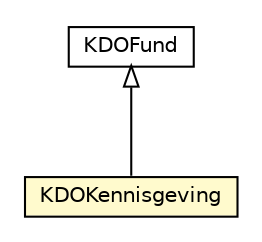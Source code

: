 #!/usr/local/bin/dot
#
# Class diagram 
# Generated by UMLGraph version R5_6-24-gf6e263 (http://www.umlgraph.org/)
#

digraph G {
	edge [fontname="Helvetica",fontsize=10,labelfontname="Helvetica",labelfontsize=10];
	node [fontname="Helvetica",fontsize=10,shape=plaintext];
	nodesep=0.25;
	ranksep=0.5;
	// nl.egem.stuf.sector.bg._0204.KDOKennisgeving
	c85718 [label=<<table title="nl.egem.stuf.sector.bg._0204.KDOKennisgeving" border="0" cellborder="1" cellspacing="0" cellpadding="2" port="p" bgcolor="lemonChiffon" href="./KDOKennisgeving.html">
		<tr><td><table border="0" cellspacing="0" cellpadding="1">
<tr><td align="center" balign="center"> KDOKennisgeving </td></tr>
		</table></td></tr>
		</table>>, URL="./KDOKennisgeving.html", fontname="Helvetica", fontcolor="black", fontsize=10.0];
	// nl.egem.stuf.sector.bg._0204.KDOFund
	c85856 [label=<<table title="nl.egem.stuf.sector.bg._0204.KDOFund" border="0" cellborder="1" cellspacing="0" cellpadding="2" port="p" href="./KDOFund.html">
		<tr><td><table border="0" cellspacing="0" cellpadding="1">
<tr><td align="center" balign="center"> KDOFund </td></tr>
		</table></td></tr>
		</table>>, URL="./KDOFund.html", fontname="Helvetica", fontcolor="black", fontsize=10.0];
	//nl.egem.stuf.sector.bg._0204.KDOKennisgeving extends nl.egem.stuf.sector.bg._0204.KDOFund
	c85856:p -> c85718:p [dir=back,arrowtail=empty];
}

